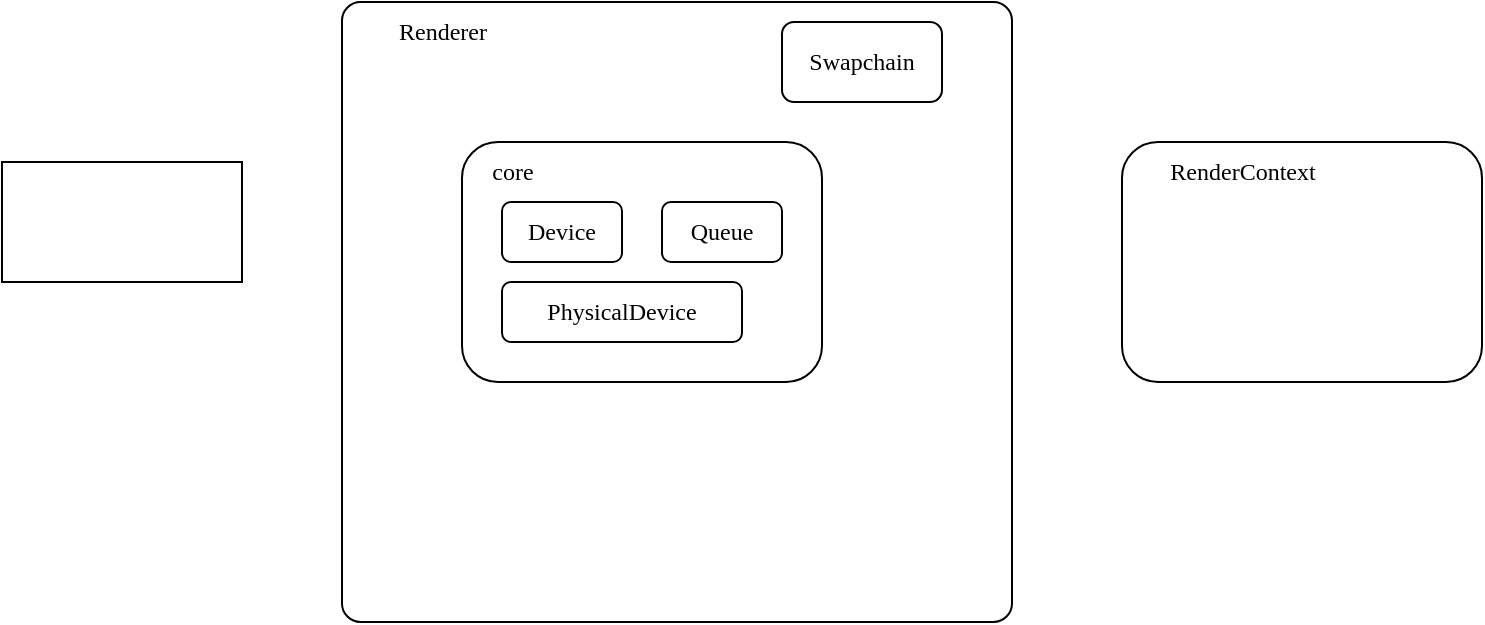 <mxfile version="22.1.22" type="embed">
  <diagram id="23iRSUPoRavnBvh4doch" name="Page-1">
    <mxGraphModel dx="1045" dy="555" grid="1" gridSize="10" guides="1" tooltips="1" connect="1" arrows="1" fold="1" page="1" pageScale="1" pageWidth="1169" pageHeight="827" math="0" shadow="0">
      <root>
        <mxCell id="0" />
        <mxCell id="1" parent="0" />
        <mxCell id="3" value="" style="rounded=1;whiteSpace=wrap;html=1;fontFamily=Lucida Console;arcSize=3;" vertex="1" parent="1">
          <mxGeometry x="210" y="90" width="335" height="310" as="geometry" />
        </mxCell>
        <mxCell id="5" value="" style="rounded=1;whiteSpace=wrap;html=1;fontFamily=Lucida Console;" vertex="1" parent="1">
          <mxGeometry x="270" y="160" width="180" height="120" as="geometry" />
        </mxCell>
        <mxCell id="4" value="Renderer" style="text;html=1;align=center;verticalAlign=middle;resizable=0;points=[];autosize=1;strokeColor=none;fillColor=none;fontFamily=Lucida Console;" vertex="1" parent="1">
          <mxGeometry x="220" y="90" width="80" height="30" as="geometry" />
        </mxCell>
        <mxCell id="2" value="Swapchain" style="rounded=1;whiteSpace=wrap;html=1;fontFamily=Lucida Console;" vertex="1" parent="1">
          <mxGeometry x="430" y="100" width="80" height="40" as="geometry" />
        </mxCell>
        <mxCell id="6" value="Device" style="rounded=1;whiteSpace=wrap;html=1;fontFamily=Lucida Console;" vertex="1" parent="1">
          <mxGeometry x="290" y="190" width="60" height="30" as="geometry" />
        </mxCell>
        <mxCell id="8" value="core" style="text;html=1;align=center;verticalAlign=middle;resizable=0;points=[];autosize=1;strokeColor=none;fillColor=none;fontFamily=Lucida Console;" vertex="1" parent="1">
          <mxGeometry x="270" y="160" width="50" height="30" as="geometry" />
        </mxCell>
        <mxCell id="9" value="PhysicalDevice" style="rounded=1;whiteSpace=wrap;html=1;fontFamily=Lucida Console;" vertex="1" parent="1">
          <mxGeometry x="290" y="230" width="120" height="30" as="geometry" />
        </mxCell>
        <mxCell id="10" value="Queue" style="rounded=1;whiteSpace=wrap;html=1;fontFamily=Lucida Console;" vertex="1" parent="1">
          <mxGeometry x="370" y="190" width="60" height="30" as="geometry" />
        </mxCell>
        <mxCell id="11" value="" style="rounded=0;whiteSpace=wrap;html=1;" vertex="1" parent="1">
          <mxGeometry x="40" y="170" width="120" height="60" as="geometry" />
        </mxCell>
        <mxCell id="12" value="" style="rounded=1;whiteSpace=wrap;html=1;fontFamily=Lucida Console;" vertex="1" parent="1">
          <mxGeometry x="600" y="160" width="180" height="120" as="geometry" />
        </mxCell>
        <mxCell id="14" value="RenderContext" style="text;html=1;align=center;verticalAlign=middle;resizable=0;points=[];autosize=1;strokeColor=none;fillColor=none;fontFamily=Lucida Console;" vertex="1" parent="1">
          <mxGeometry x="600" y="160" width="120" height="30" as="geometry" />
        </mxCell>
      </root>
    </mxGraphModel>
  </diagram>
</mxfile>
